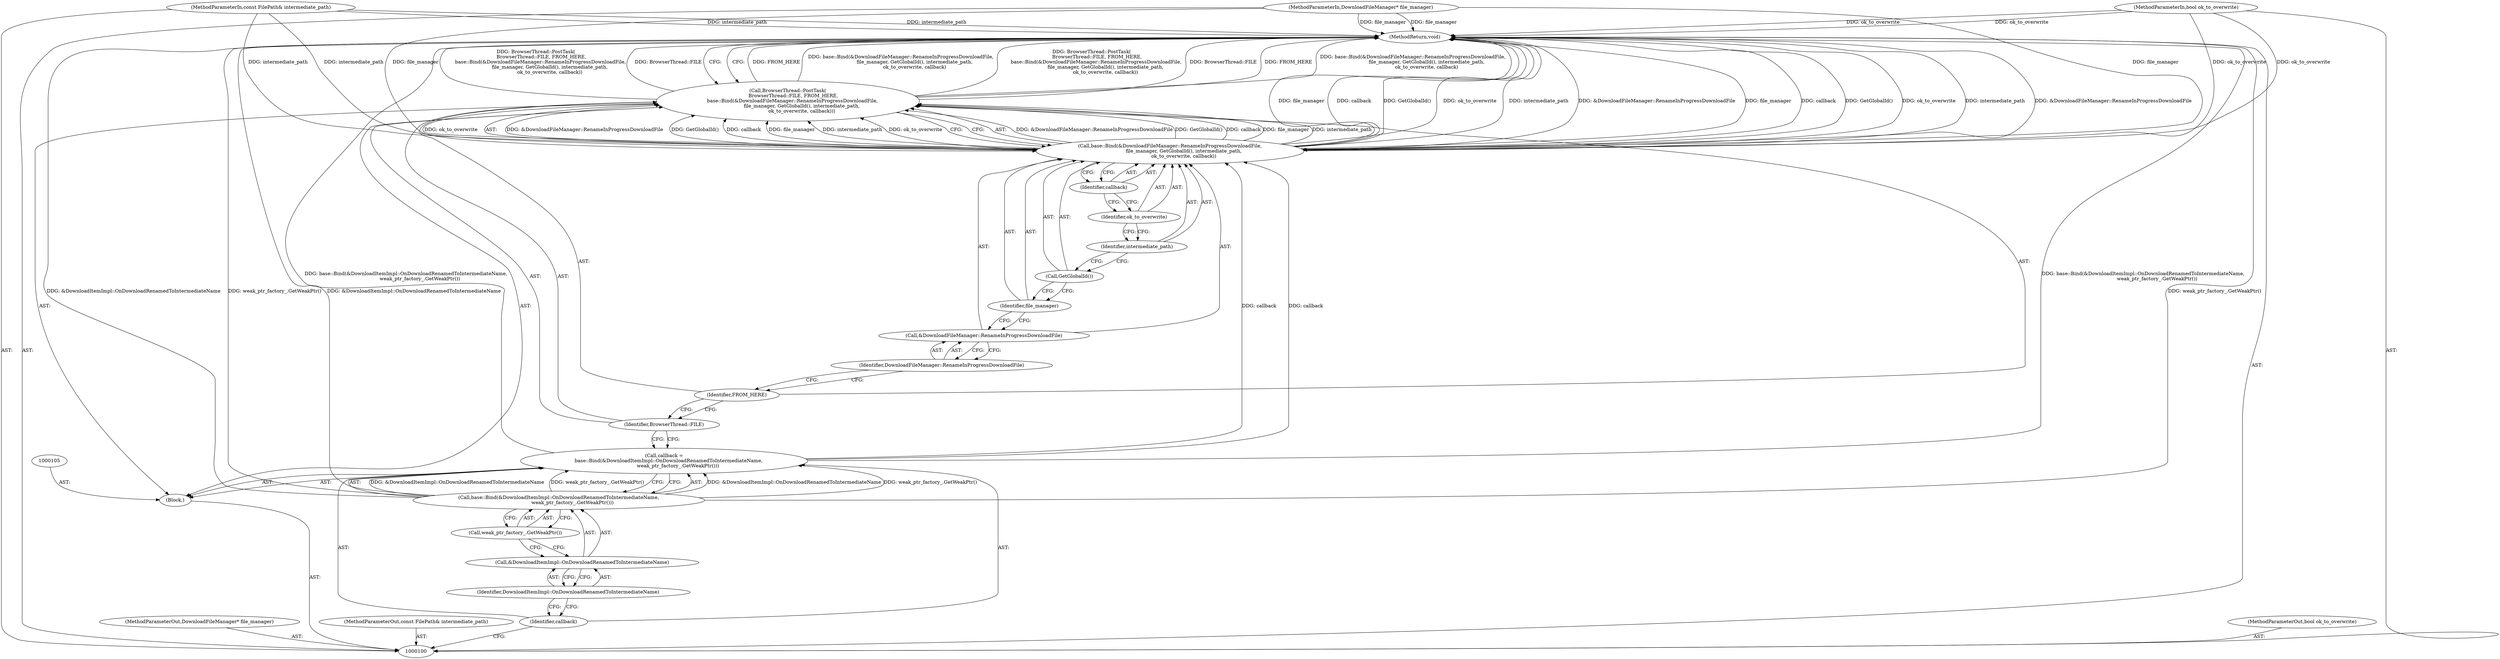 digraph "1_Chrome_16dcd30c215801941d9890859fd79a234128fc3e_9" {
"1000123" [label="(MethodReturn,void)"];
"1000116" [label="(Call,&DownloadFileManager::RenameInProgressDownloadFile)"];
"1000117" [label="(Identifier,DownloadFileManager::RenameInProgressDownloadFile)"];
"1000115" [label="(Call,base::Bind(&DownloadFileManager::RenameInProgressDownloadFile,\n                  file_manager, GetGlobalId(), intermediate_path,\n                  ok_to_overwrite, callback))"];
"1000118" [label="(Identifier,file_manager)"];
"1000119" [label="(Call,GetGlobalId())"];
"1000120" [label="(Identifier,intermediate_path)"];
"1000121" [label="(Identifier,ok_to_overwrite)"];
"1000122" [label="(Identifier,callback)"];
"1000101" [label="(MethodParameterIn,DownloadFileManager* file_manager)"];
"1000161" [label="(MethodParameterOut,DownloadFileManager* file_manager)"];
"1000102" [label="(MethodParameterIn,const FilePath& intermediate_path)"];
"1000162" [label="(MethodParameterOut,const FilePath& intermediate_path)"];
"1000104" [label="(Block,)"];
"1000103" [label="(MethodParameterIn,bool ok_to_overwrite)"];
"1000163" [label="(MethodParameterOut,bool ok_to_overwrite)"];
"1000106" [label="(Call,callback =\n      base::Bind(&DownloadItemImpl::OnDownloadRenamedToIntermediateName,\n                  weak_ptr_factory_.GetWeakPtr()))"];
"1000107" [label="(Identifier,callback)"];
"1000109" [label="(Call,&DownloadItemImpl::OnDownloadRenamedToIntermediateName)"];
"1000110" [label="(Identifier,DownloadItemImpl::OnDownloadRenamedToIntermediateName)"];
"1000108" [label="(Call,base::Bind(&DownloadItemImpl::OnDownloadRenamedToIntermediateName,\n                  weak_ptr_factory_.GetWeakPtr()))"];
"1000111" [label="(Call,weak_ptr_factory_.GetWeakPtr())"];
"1000112" [label="(Call,BrowserThread::PostTask(\n       BrowserThread::FILE, FROM_HERE,\n      base::Bind(&DownloadFileManager::RenameInProgressDownloadFile,\n                  file_manager, GetGlobalId(), intermediate_path,\n                  ok_to_overwrite, callback)))"];
"1000114" [label="(Identifier,FROM_HERE)"];
"1000113" [label="(Identifier,BrowserThread::FILE)"];
"1000123" -> "1000100"  [label="AST: "];
"1000123" -> "1000112"  [label="CFG: "];
"1000106" -> "1000123"  [label="DDG: base::Bind(&DownloadItemImpl::OnDownloadRenamedToIntermediateName,\n                  weak_ptr_factory_.GetWeakPtr())"];
"1000112" -> "1000123"  [label="DDG: FROM_HERE"];
"1000112" -> "1000123"  [label="DDG: base::Bind(&DownloadFileManager::RenameInProgressDownloadFile,\n                  file_manager, GetGlobalId(), intermediate_path,\n                  ok_to_overwrite, callback)"];
"1000112" -> "1000123"  [label="DDG: BrowserThread::PostTask(\n       BrowserThread::FILE, FROM_HERE,\n      base::Bind(&DownloadFileManager::RenameInProgressDownloadFile,\n                  file_manager, GetGlobalId(), intermediate_path,\n                  ok_to_overwrite, callback))"];
"1000112" -> "1000123"  [label="DDG: BrowserThread::FILE"];
"1000103" -> "1000123"  [label="DDG: ok_to_overwrite"];
"1000115" -> "1000123"  [label="DDG: file_manager"];
"1000115" -> "1000123"  [label="DDG: callback"];
"1000115" -> "1000123"  [label="DDG: GetGlobalId()"];
"1000115" -> "1000123"  [label="DDG: ok_to_overwrite"];
"1000115" -> "1000123"  [label="DDG: intermediate_path"];
"1000115" -> "1000123"  [label="DDG: &DownloadFileManager::RenameInProgressDownloadFile"];
"1000102" -> "1000123"  [label="DDG: intermediate_path"];
"1000101" -> "1000123"  [label="DDG: file_manager"];
"1000108" -> "1000123"  [label="DDG: weak_ptr_factory_.GetWeakPtr()"];
"1000108" -> "1000123"  [label="DDG: &DownloadItemImpl::OnDownloadRenamedToIntermediateName"];
"1000116" -> "1000115"  [label="AST: "];
"1000116" -> "1000117"  [label="CFG: "];
"1000117" -> "1000116"  [label="AST: "];
"1000118" -> "1000116"  [label="CFG: "];
"1000117" -> "1000116"  [label="AST: "];
"1000117" -> "1000114"  [label="CFG: "];
"1000116" -> "1000117"  [label="CFG: "];
"1000115" -> "1000112"  [label="AST: "];
"1000115" -> "1000122"  [label="CFG: "];
"1000116" -> "1000115"  [label="AST: "];
"1000118" -> "1000115"  [label="AST: "];
"1000119" -> "1000115"  [label="AST: "];
"1000120" -> "1000115"  [label="AST: "];
"1000121" -> "1000115"  [label="AST: "];
"1000122" -> "1000115"  [label="AST: "];
"1000112" -> "1000115"  [label="CFG: "];
"1000115" -> "1000123"  [label="DDG: file_manager"];
"1000115" -> "1000123"  [label="DDG: callback"];
"1000115" -> "1000123"  [label="DDG: GetGlobalId()"];
"1000115" -> "1000123"  [label="DDG: ok_to_overwrite"];
"1000115" -> "1000123"  [label="DDG: intermediate_path"];
"1000115" -> "1000123"  [label="DDG: &DownloadFileManager::RenameInProgressDownloadFile"];
"1000115" -> "1000112"  [label="DDG: &DownloadFileManager::RenameInProgressDownloadFile"];
"1000115" -> "1000112"  [label="DDG: GetGlobalId()"];
"1000115" -> "1000112"  [label="DDG: callback"];
"1000115" -> "1000112"  [label="DDG: file_manager"];
"1000115" -> "1000112"  [label="DDG: intermediate_path"];
"1000115" -> "1000112"  [label="DDG: ok_to_overwrite"];
"1000101" -> "1000115"  [label="DDG: file_manager"];
"1000102" -> "1000115"  [label="DDG: intermediate_path"];
"1000103" -> "1000115"  [label="DDG: ok_to_overwrite"];
"1000106" -> "1000115"  [label="DDG: callback"];
"1000118" -> "1000115"  [label="AST: "];
"1000118" -> "1000116"  [label="CFG: "];
"1000119" -> "1000118"  [label="CFG: "];
"1000119" -> "1000115"  [label="AST: "];
"1000119" -> "1000118"  [label="CFG: "];
"1000120" -> "1000119"  [label="CFG: "];
"1000120" -> "1000115"  [label="AST: "];
"1000120" -> "1000119"  [label="CFG: "];
"1000121" -> "1000120"  [label="CFG: "];
"1000121" -> "1000115"  [label="AST: "];
"1000121" -> "1000120"  [label="CFG: "];
"1000122" -> "1000121"  [label="CFG: "];
"1000122" -> "1000115"  [label="AST: "];
"1000122" -> "1000121"  [label="CFG: "];
"1000115" -> "1000122"  [label="CFG: "];
"1000101" -> "1000100"  [label="AST: "];
"1000101" -> "1000123"  [label="DDG: file_manager"];
"1000101" -> "1000115"  [label="DDG: file_manager"];
"1000161" -> "1000100"  [label="AST: "];
"1000102" -> "1000100"  [label="AST: "];
"1000102" -> "1000123"  [label="DDG: intermediate_path"];
"1000102" -> "1000115"  [label="DDG: intermediate_path"];
"1000162" -> "1000100"  [label="AST: "];
"1000104" -> "1000100"  [label="AST: "];
"1000105" -> "1000104"  [label="AST: "];
"1000106" -> "1000104"  [label="AST: "];
"1000112" -> "1000104"  [label="AST: "];
"1000103" -> "1000100"  [label="AST: "];
"1000103" -> "1000123"  [label="DDG: ok_to_overwrite"];
"1000103" -> "1000115"  [label="DDG: ok_to_overwrite"];
"1000163" -> "1000100"  [label="AST: "];
"1000106" -> "1000104"  [label="AST: "];
"1000106" -> "1000108"  [label="CFG: "];
"1000107" -> "1000106"  [label="AST: "];
"1000108" -> "1000106"  [label="AST: "];
"1000113" -> "1000106"  [label="CFG: "];
"1000106" -> "1000123"  [label="DDG: base::Bind(&DownloadItemImpl::OnDownloadRenamedToIntermediateName,\n                  weak_ptr_factory_.GetWeakPtr())"];
"1000108" -> "1000106"  [label="DDG: &DownloadItemImpl::OnDownloadRenamedToIntermediateName"];
"1000108" -> "1000106"  [label="DDG: weak_ptr_factory_.GetWeakPtr()"];
"1000106" -> "1000115"  [label="DDG: callback"];
"1000107" -> "1000106"  [label="AST: "];
"1000107" -> "1000100"  [label="CFG: "];
"1000110" -> "1000107"  [label="CFG: "];
"1000109" -> "1000108"  [label="AST: "];
"1000109" -> "1000110"  [label="CFG: "];
"1000110" -> "1000109"  [label="AST: "];
"1000111" -> "1000109"  [label="CFG: "];
"1000110" -> "1000109"  [label="AST: "];
"1000110" -> "1000107"  [label="CFG: "];
"1000109" -> "1000110"  [label="CFG: "];
"1000108" -> "1000106"  [label="AST: "];
"1000108" -> "1000111"  [label="CFG: "];
"1000109" -> "1000108"  [label="AST: "];
"1000111" -> "1000108"  [label="AST: "];
"1000106" -> "1000108"  [label="CFG: "];
"1000108" -> "1000123"  [label="DDG: weak_ptr_factory_.GetWeakPtr()"];
"1000108" -> "1000123"  [label="DDG: &DownloadItemImpl::OnDownloadRenamedToIntermediateName"];
"1000108" -> "1000106"  [label="DDG: &DownloadItemImpl::OnDownloadRenamedToIntermediateName"];
"1000108" -> "1000106"  [label="DDG: weak_ptr_factory_.GetWeakPtr()"];
"1000111" -> "1000108"  [label="AST: "];
"1000111" -> "1000109"  [label="CFG: "];
"1000108" -> "1000111"  [label="CFG: "];
"1000112" -> "1000104"  [label="AST: "];
"1000112" -> "1000115"  [label="CFG: "];
"1000113" -> "1000112"  [label="AST: "];
"1000114" -> "1000112"  [label="AST: "];
"1000115" -> "1000112"  [label="AST: "];
"1000123" -> "1000112"  [label="CFG: "];
"1000112" -> "1000123"  [label="DDG: FROM_HERE"];
"1000112" -> "1000123"  [label="DDG: base::Bind(&DownloadFileManager::RenameInProgressDownloadFile,\n                  file_manager, GetGlobalId(), intermediate_path,\n                  ok_to_overwrite, callback)"];
"1000112" -> "1000123"  [label="DDG: BrowserThread::PostTask(\n       BrowserThread::FILE, FROM_HERE,\n      base::Bind(&DownloadFileManager::RenameInProgressDownloadFile,\n                  file_manager, GetGlobalId(), intermediate_path,\n                  ok_to_overwrite, callback))"];
"1000112" -> "1000123"  [label="DDG: BrowserThread::FILE"];
"1000115" -> "1000112"  [label="DDG: &DownloadFileManager::RenameInProgressDownloadFile"];
"1000115" -> "1000112"  [label="DDG: GetGlobalId()"];
"1000115" -> "1000112"  [label="DDG: callback"];
"1000115" -> "1000112"  [label="DDG: file_manager"];
"1000115" -> "1000112"  [label="DDG: intermediate_path"];
"1000115" -> "1000112"  [label="DDG: ok_to_overwrite"];
"1000114" -> "1000112"  [label="AST: "];
"1000114" -> "1000113"  [label="CFG: "];
"1000117" -> "1000114"  [label="CFG: "];
"1000113" -> "1000112"  [label="AST: "];
"1000113" -> "1000106"  [label="CFG: "];
"1000114" -> "1000113"  [label="CFG: "];
}
